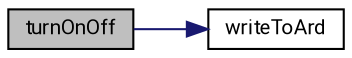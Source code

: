 digraph "turnOnOff"
{
 // LATEX_PDF_SIZE
  edge [fontname="Roboto",fontsize="10",labelfontname="Roboto",labelfontsize="10"];
  node [fontname="Roboto",fontsize="10",shape=record];
  rankdir="LR";
  Node6 [label="turnOnOff",height=0.2,width=0.4,color="black", fillcolor="grey75", style="filled", fontcolor="black",tooltip=" "];
  Node6 -> Node7 [color="midnightblue",fontsize="10",style="solid",fontname="Roboto"];
  Node7 [label="writeToArd",height=0.2,width=0.4,color="black", fillcolor="white", style="filled",URL="$SDL__arduino_8c.html#a803a9741486484988283cd8a17ca8a8c",tooltip=" "];
}
